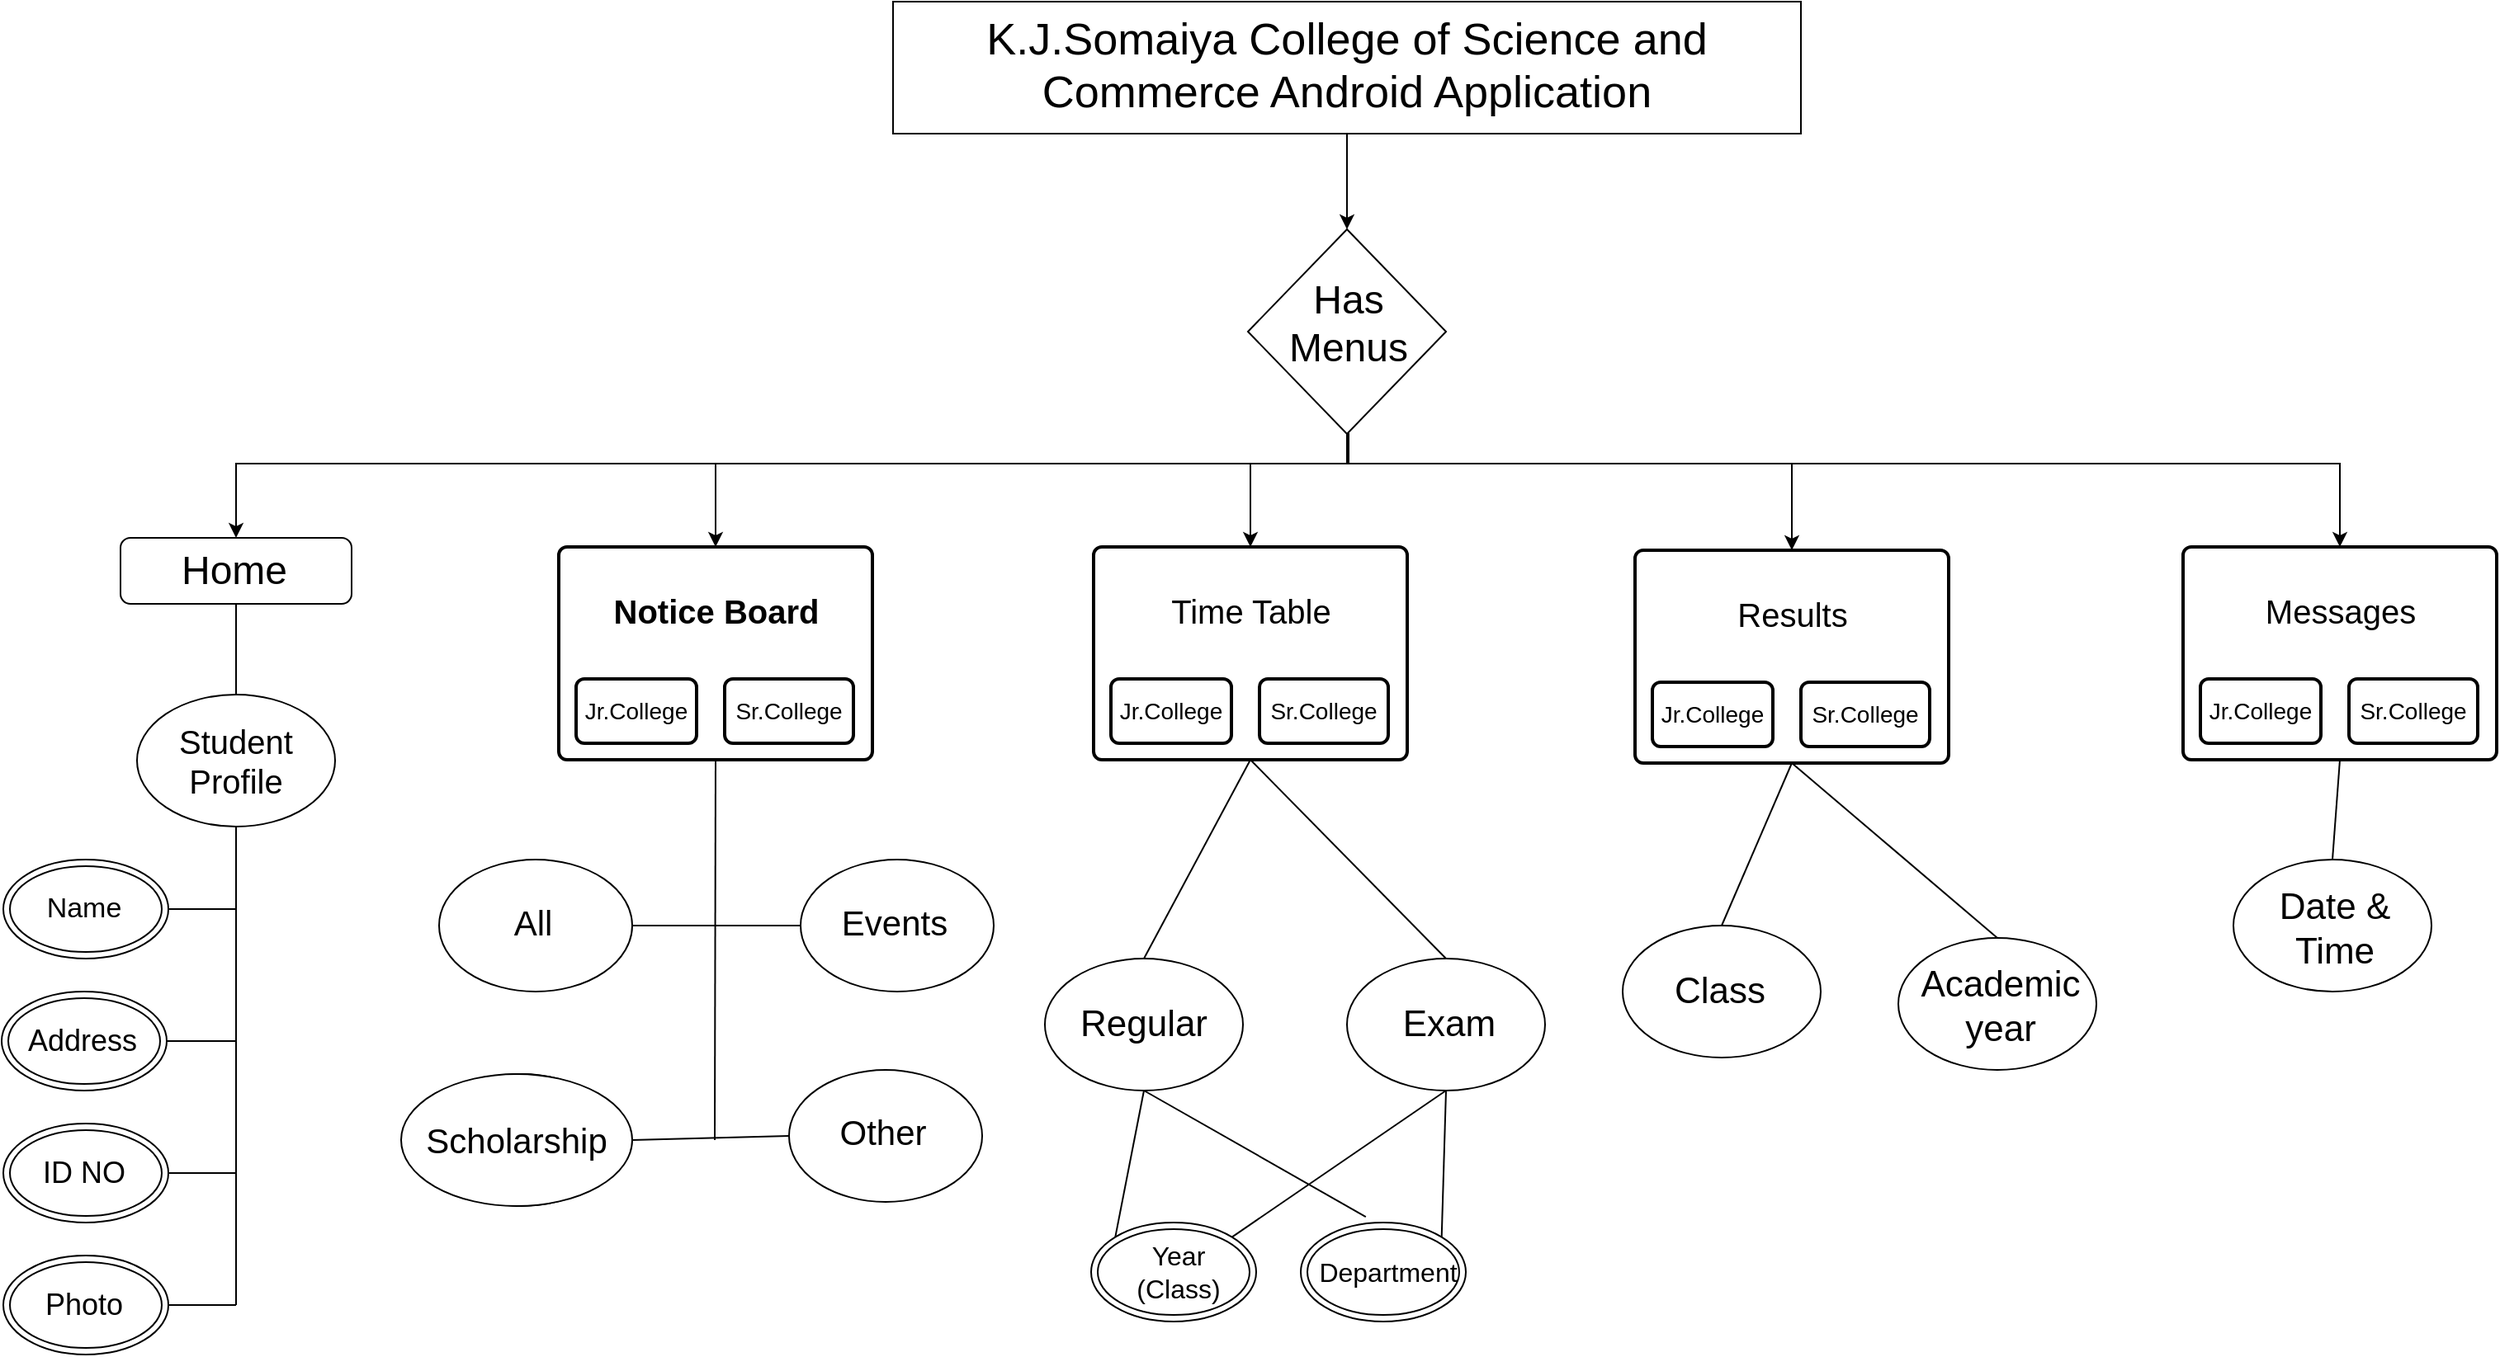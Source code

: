 <mxfile version="10.6.0" type="github"><diagram id="o8ytujamKxTa4HXmo9hW" name="Page-1"><mxGraphModel dx="840" dy="431" grid="1" gridSize="10" guides="1" tooltips="1" connect="1" arrows="1" fold="1" page="1" pageScale="1" pageWidth="1654" pageHeight="1169" background="#FFFFFF" math="0" shadow="0"><root><mxCell id="0"/><mxCell id="1" parent="0"/><mxCell id="yu2R77gi1bftGJpAHg6--3" value="" style="rounded=0;whiteSpace=wrap;html=1;" parent="1" vertex="1"><mxGeometry x="548" y="40" width="550" height="80" as="geometry"/></mxCell><mxCell id="yu2R77gi1bftGJpAHg6--17" style="edgeStyle=orthogonalEdgeStyle;rounded=0;orthogonalLoop=1;jettySize=auto;html=1;exitX=0.5;exitY=1;exitDx=0;exitDy=0;entryX=0;entryY=0.5;entryDx=0;entryDy=0;fontSize=24;" parent="1" source="yu2R77gi1bftGJpAHg6--4" target="yu2R77gi1bftGJpAHg6--5" edge="1"><mxGeometry relative="1" as="geometry"/></mxCell><mxCell id="yu2R77gi1bftGJpAHg6--4" value="K.J.Somaiya College of Science and Commerce Android Application" style="text;html=1;whiteSpace=wrap;fontSize=27;align=center;" parent="1" vertex="1"><mxGeometry x="548" y="40" width="550" height="80" as="geometry"/></mxCell><mxCell id="YbIuGVSCKf2Ds0EmBnEq-3" style="edgeStyle=orthogonalEdgeStyle;rounded=0;orthogonalLoop=1;jettySize=auto;html=1;exitX=1;exitY=0.5;exitDx=0;exitDy=0;entryX=0.5;entryY=0;entryDx=0;entryDy=0;" parent="1" source="yu2R77gi1bftGJpAHg6--5" target="YbIuGVSCKf2Ds0EmBnEq-1" edge="1"><mxGeometry relative="1" as="geometry"><Array as="points"><mxPoint x="823" y="320"/><mxPoint x="150" y="320"/></Array></mxGeometry></mxCell><mxCell id="YbIuGVSCKf2Ds0EmBnEq-69" style="edgeStyle=orthogonalEdgeStyle;rounded=0;orthogonalLoop=1;jettySize=auto;html=1;exitX=1;exitY=0.5;exitDx=0;exitDy=0;entryX=1;entryY=0.5;entryDx=0;entryDy=0;" parent="1" source="yu2R77gi1bftGJpAHg6--5" target="YbIuGVSCKf2Ds0EmBnEq-60" edge="1"><mxGeometry relative="1" as="geometry"><Array as="points"><mxPoint x="583" y="320"/><mxPoint x="405" y="320"/></Array></mxGeometry></mxCell><mxCell id="YbIuGVSCKf2Ds0EmBnEq-86" style="edgeStyle=orthogonalEdgeStyle;rounded=0;orthogonalLoop=1;jettySize=auto;html=1;exitX=1;exitY=0.5;exitDx=0;exitDy=0;entryX=1;entryY=0.5;entryDx=0;entryDy=0;" parent="1" source="yu2R77gi1bftGJpAHg6--5" target="YbIuGVSCKf2Ds0EmBnEq-70" edge="1"><mxGeometry relative="1" as="geometry"><Array as="points"><mxPoint x="824" y="320"/><mxPoint x="764" y="320"/></Array></mxGeometry></mxCell><mxCell id="YbIuGVSCKf2Ds0EmBnEq-87" style="edgeStyle=orthogonalEdgeStyle;rounded=0;orthogonalLoop=1;jettySize=auto;html=1;exitX=1;exitY=0.5;exitDx=0;exitDy=0;entryX=1;entryY=0.5;entryDx=0;entryDy=0;" parent="1" source="yu2R77gi1bftGJpAHg6--5" target="YbIuGVSCKf2Ds0EmBnEq-74" edge="1"><mxGeometry relative="1" as="geometry"><Array as="points"><mxPoint x="824" y="320"/><mxPoint x="1092" y="320"/></Array></mxGeometry></mxCell><mxCell id="YbIuGVSCKf2Ds0EmBnEq-88" style="edgeStyle=orthogonalEdgeStyle;rounded=0;orthogonalLoop=1;jettySize=auto;html=1;exitX=1;exitY=0.5;exitDx=0;exitDy=0;entryX=1;entryY=0.5;entryDx=0;entryDy=0;" parent="1" source="yu2R77gi1bftGJpAHg6--5" target="YbIuGVSCKf2Ds0EmBnEq-78" edge="1"><mxGeometry relative="1" as="geometry"><Array as="points"><mxPoint x="824" y="320"/><mxPoint x="1424" y="320"/></Array></mxGeometry></mxCell><mxCell id="yu2R77gi1bftGJpAHg6--5" value="" style="rhombus;whiteSpace=wrap;html=1;fontSize=27;align=center;direction=south;" parent="1" vertex="1"><mxGeometry x="763" y="178" width="120" height="124" as="geometry"/></mxCell><mxCell id="yu2R77gi1bftGJpAHg6--6" value="Has Menus" style="text;html=1;strokeColor=none;fillColor=none;align=center;verticalAlign=middle;whiteSpace=wrap;rounded=0;fontSize=24;" parent="1" vertex="1"><mxGeometry x="774" y="200" width="100" height="70" as="geometry"/></mxCell><mxCell id="YbIuGVSCKf2Ds0EmBnEq-1" value="" style="rounded=1;whiteSpace=wrap;html=1;fontSize=24;align=center;" parent="1" vertex="1"><mxGeometry x="80" y="365" width="140" height="40" as="geometry"/></mxCell><mxCell id="YbIuGVSCKf2Ds0EmBnEq-2" value="Home" style="text;html=1;strokeColor=none;fillColor=none;align=center;verticalAlign=middle;whiteSpace=wrap;rounded=0;fontSize=24;" parent="1" vertex="1"><mxGeometry x="88" y="375" width="122" height="20" as="geometry"/></mxCell><mxCell id="YbIuGVSCKf2Ds0EmBnEq-4" value="" style="ellipse;whiteSpace=wrap;html=1;" parent="1" vertex="1"><mxGeometry x="90" y="460" width="120" height="80" as="geometry"/></mxCell><mxCell id="YbIuGVSCKf2Ds0EmBnEq-5" value="&lt;font style=&quot;font-size: 20px&quot;&gt;Student Profile&lt;/font&gt;" style="text;html=1;strokeColor=none;fillColor=none;align=center;verticalAlign=middle;whiteSpace=wrap;rounded=0;" parent="1" vertex="1"><mxGeometry x="100" y="470" width="100" height="60" as="geometry"/></mxCell><mxCell id="YbIuGVSCKf2Ds0EmBnEq-6" value="" style="endArrow=none;html=1;entryX=0.5;entryY=1;entryDx=0;entryDy=0;exitX=0.5;exitY=0;exitDx=0;exitDy=0;" parent="1" source="YbIuGVSCKf2Ds0EmBnEq-4" target="YbIuGVSCKf2Ds0EmBnEq-1" edge="1"><mxGeometry width="50" height="50" relative="1" as="geometry"><mxPoint x="280" y="620" as="sourcePoint"/><mxPoint x="330" y="570" as="targetPoint"/></mxGeometry></mxCell><mxCell id="YbIuGVSCKf2Ds0EmBnEq-7" value="" style="ellipse;shape=doubleEllipse;whiteSpace=wrap;html=1;" parent="1" vertex="1"><mxGeometry x="9" y="560" width="100" height="60" as="geometry"/></mxCell><mxCell id="YbIuGVSCKf2Ds0EmBnEq-8" value="&lt;font style=&quot;font-size: 17px&quot;&gt;Name&lt;/font&gt;" style="text;html=1;strokeColor=none;fillColor=none;align=center;verticalAlign=middle;whiteSpace=wrap;rounded=0;" parent="1" vertex="1"><mxGeometry x="27" y="570" width="62" height="40" as="geometry"/></mxCell><mxCell id="YbIuGVSCKf2Ds0EmBnEq-14" value="" style="ellipse;shape=doubleEllipse;whiteSpace=wrap;html=1;" parent="1" vertex="1"><mxGeometry x="8" y="640" width="100" height="60" as="geometry"/></mxCell><mxCell id="YbIuGVSCKf2Ds0EmBnEq-15" value="&lt;font style=&quot;font-size: 18px&quot;&gt;Address&lt;/font&gt;" style="text;html=1;strokeColor=none;fillColor=none;align=center;verticalAlign=middle;whiteSpace=wrap;rounded=0;" parent="1" vertex="1"><mxGeometry x="26" y="650" width="62" height="40" as="geometry"/></mxCell><mxCell id="YbIuGVSCKf2Ds0EmBnEq-21" value="" style="ellipse;shape=doubleEllipse;whiteSpace=wrap;html=1;" parent="1" vertex="1"><mxGeometry x="9" y="720" width="100" height="60" as="geometry"/></mxCell><mxCell id="YbIuGVSCKf2Ds0EmBnEq-22" value="&lt;font style=&quot;font-size: 18px&quot;&gt;ID NO&lt;/font&gt;" style="text;html=1;strokeColor=none;fillColor=none;align=center;verticalAlign=middle;whiteSpace=wrap;rounded=0;" parent="1" vertex="1"><mxGeometry x="27" y="730" width="62" height="40" as="geometry"/></mxCell><mxCell id="YbIuGVSCKf2Ds0EmBnEq-23" value="" style="ellipse;shape=doubleEllipse;whiteSpace=wrap;html=1;" parent="1" vertex="1"><mxGeometry x="9" y="800" width="100" height="60" as="geometry"/></mxCell><mxCell id="YbIuGVSCKf2Ds0EmBnEq-24" value="&lt;font style=&quot;font-size: 18px&quot;&gt;Photo&lt;/font&gt;" style="text;html=1;strokeColor=none;fillColor=none;align=center;verticalAlign=middle;whiteSpace=wrap;rounded=0;" parent="1" vertex="1"><mxGeometry x="27" y="810" width="62" height="40" as="geometry"/></mxCell><mxCell id="YbIuGVSCKf2Ds0EmBnEq-25" value="" style="endArrow=none;html=1;entryX=0.5;entryY=1;entryDx=0;entryDy=0;" parent="1" target="YbIuGVSCKf2Ds0EmBnEq-4" edge="1"><mxGeometry width="50" height="50" relative="1" as="geometry"><mxPoint x="150" y="830" as="sourcePoint"/><mxPoint x="180" y="630" as="targetPoint"/></mxGeometry></mxCell><mxCell id="YbIuGVSCKf2Ds0EmBnEq-26" value="" style="endArrow=none;html=1;entryX=1;entryY=0.5;entryDx=0;entryDy=0;" parent="1" target="YbIuGVSCKf2Ds0EmBnEq-14" edge="1"><mxGeometry width="50" height="50" relative="1" as="geometry"><mxPoint x="150" y="670" as="sourcePoint"/><mxPoint x="150" y="700" as="targetPoint"/></mxGeometry></mxCell><mxCell id="YbIuGVSCKf2Ds0EmBnEq-28" value="" style="endArrow=none;html=1;exitX=1;exitY=0.5;exitDx=0;exitDy=0;" parent="1" source="YbIuGVSCKf2Ds0EmBnEq-7" edge="1"><mxGeometry width="50" height="50" relative="1" as="geometry"><mxPoint x="130" y="630" as="sourcePoint"/><mxPoint x="150" y="590" as="targetPoint"/></mxGeometry></mxCell><mxCell id="YbIuGVSCKf2Ds0EmBnEq-33" value="" style="endArrow=none;html=1;exitX=1;exitY=0.5;exitDx=0;exitDy=0;" parent="1" source="YbIuGVSCKf2Ds0EmBnEq-23" edge="1"><mxGeometry width="50" height="50" relative="1" as="geometry"><mxPoint x="180" y="930" as="sourcePoint"/><mxPoint x="150" y="830" as="targetPoint"/></mxGeometry></mxCell><mxCell id="YbIuGVSCKf2Ds0EmBnEq-34" value="" style="endArrow=none;html=1;exitX=1;exitY=0.5;exitDx=0;exitDy=0;" parent="1" source="YbIuGVSCKf2Ds0EmBnEq-21" edge="1"><mxGeometry width="50" height="50" relative="1" as="geometry"><mxPoint x="320" y="810" as="sourcePoint"/><mxPoint x="150" y="750" as="targetPoint"/></mxGeometry></mxCell><mxCell id="YbIuGVSCKf2Ds0EmBnEq-60" value="" style="rounded=1;absoluteArcSize=1;html=1;strokeWidth=2;arcSize=10;fontSize=14;flipV=1;flipH=1;direction=west;rotation=90;" parent="1" vertex="1"><mxGeometry x="376" y="340" width="129" height="190" as="geometry"/></mxCell><mxCell id="YbIuGVSCKf2Ds0EmBnEq-67" value="Sr.College" style="rounded=1;absoluteArcSize=1;html=1;strokeWidth=2;arcSize=10;fontSize=14;whiteSpace=wrap;points=[];strokeColor=inherit;fillColor=inherit;rotation=0;" parent="1" vertex="1"><mxGeometry x="446" y="450.5" width="78" height="39" as="geometry"/></mxCell><mxCell id="YbIuGVSCKf2Ds0EmBnEq-62" value="Jr.College" style="rounded=1;absoluteArcSize=1;html=1;strokeWidth=2;arcSize=10;fontSize=14;whiteSpace=wrap;points=[];strokeColor=inherit;fillColor=inherit;rotation=0;" parent="1" vertex="1"><mxGeometry x="356" y="450.5" width="73" height="39" as="geometry"/></mxCell><mxCell id="YbIuGVSCKf2Ds0EmBnEq-61" value="&lt;b&gt;&lt;font style=&quot;font-size: 20px&quot;&gt;Notice Board&lt;/font&gt;&lt;/b&gt;" style="html=1;strokeWidth=2;shape=mxgraph.er.anchor;fontSize=14;whiteSpace=wrap;rotation=0;" parent="1" vertex="1"><mxGeometry x="366" y="380" width="150" height="57" as="geometry"/></mxCell><mxCell id="YbIuGVSCKf2Ds0EmBnEq-70" value="" style="rounded=1;absoluteArcSize=1;html=1;strokeWidth=2;arcSize=10;fontSize=14;flipV=1;flipH=1;direction=west;rotation=90;" parent="1" vertex="1"><mxGeometry x="700" y="340" width="129" height="190" as="geometry"/></mxCell><mxCell id="YbIuGVSCKf2Ds0EmBnEq-71" value="Sr.College" style="rounded=1;absoluteArcSize=1;html=1;strokeWidth=2;arcSize=10;fontSize=14;whiteSpace=wrap;points=[];strokeColor=inherit;fillColor=inherit;rotation=0;" parent="1" vertex="1"><mxGeometry x="770" y="450.5" width="78" height="39" as="geometry"/></mxCell><mxCell id="YbIuGVSCKf2Ds0EmBnEq-72" value="Jr.College" style="rounded=1;absoluteArcSize=1;html=1;strokeWidth=2;arcSize=10;fontSize=14;whiteSpace=wrap;points=[];strokeColor=inherit;fillColor=inherit;rotation=0;" parent="1" vertex="1"><mxGeometry x="680" y="450.5" width="73" height="39" as="geometry"/></mxCell><mxCell id="YbIuGVSCKf2Ds0EmBnEq-73" value="&lt;font style=&quot;font-size: 20px&quot;&gt;Time Table&lt;/font&gt;" style="html=1;strokeWidth=2;shape=mxgraph.er.anchor;fontSize=14;whiteSpace=wrap;rotation=0;" parent="1" vertex="1"><mxGeometry x="690" y="380" width="150" height="57" as="geometry"/></mxCell><mxCell id="YbIuGVSCKf2Ds0EmBnEq-74" value="" style="rounded=1;absoluteArcSize=1;html=1;strokeWidth=2;arcSize=10;fontSize=14;flipV=1;flipH=1;direction=west;rotation=90;" parent="1" vertex="1"><mxGeometry x="1028" y="342" width="129" height="190" as="geometry"/></mxCell><mxCell id="YbIuGVSCKf2Ds0EmBnEq-75" value="Sr.College" style="rounded=1;absoluteArcSize=1;html=1;strokeWidth=2;arcSize=10;fontSize=14;whiteSpace=wrap;points=[];strokeColor=inherit;fillColor=inherit;rotation=0;" parent="1" vertex="1"><mxGeometry x="1098" y="452.5" width="78" height="39" as="geometry"/></mxCell><mxCell id="YbIuGVSCKf2Ds0EmBnEq-76" value="Jr.College" style="rounded=1;absoluteArcSize=1;html=1;strokeWidth=2;arcSize=10;fontSize=14;whiteSpace=wrap;points=[];strokeColor=inherit;fillColor=inherit;rotation=0;" parent="1" vertex="1"><mxGeometry x="1008" y="452.5" width="73" height="39" as="geometry"/></mxCell><mxCell id="YbIuGVSCKf2Ds0EmBnEq-77" value="&lt;font style=&quot;font-size: 20px&quot;&gt;Results&lt;/font&gt;" style="html=1;strokeWidth=2;shape=mxgraph.er.anchor;fontSize=14;whiteSpace=wrap;rotation=0;" parent="1" vertex="1"><mxGeometry x="1018" y="382" width="150" height="57" as="geometry"/></mxCell><mxCell id="YbIuGVSCKf2Ds0EmBnEq-78" value="" style="rounded=1;absoluteArcSize=1;html=1;strokeWidth=2;arcSize=10;fontSize=14;flipV=1;flipH=1;direction=west;rotation=90;" parent="1" vertex="1"><mxGeometry x="1360" y="340" width="129" height="190" as="geometry"/></mxCell><mxCell id="YbIuGVSCKf2Ds0EmBnEq-79" value="Sr.College" style="rounded=1;absoluteArcSize=1;html=1;strokeWidth=2;arcSize=10;fontSize=14;whiteSpace=wrap;points=[];strokeColor=inherit;fillColor=inherit;rotation=0;" parent="1" vertex="1"><mxGeometry x="1430" y="450.5" width="78" height="39" as="geometry"/></mxCell><mxCell id="YbIuGVSCKf2Ds0EmBnEq-80" value="Jr.College" style="rounded=1;absoluteArcSize=1;html=1;strokeWidth=2;arcSize=10;fontSize=14;whiteSpace=wrap;points=[];strokeColor=inherit;fillColor=inherit;rotation=0;" parent="1" vertex="1"><mxGeometry x="1340" y="450.5" width="73" height="39" as="geometry"/></mxCell><mxCell id="YbIuGVSCKf2Ds0EmBnEq-81" value="&lt;font style=&quot;font-size: 20px&quot;&gt;Messages&lt;/font&gt;" style="html=1;strokeWidth=2;shape=mxgraph.er.anchor;fontSize=14;whiteSpace=wrap;rotation=0;" parent="1" vertex="1"><mxGeometry x="1350" y="380" width="150" height="57" as="geometry"/></mxCell><mxCell id="YbIuGVSCKf2Ds0EmBnEq-98" value="" style="ellipse;whiteSpace=wrap;html=1;" parent="1" vertex="1"><mxGeometry x="273" y="560" width="117" height="80" as="geometry"/></mxCell><mxCell id="YbIuGVSCKf2Ds0EmBnEq-100" value="" style="ellipse;whiteSpace=wrap;html=1;" parent="1" vertex="1"><mxGeometry x="263" y="690" width="120" height="80" as="geometry"/></mxCell><mxCell id="YbIuGVSCKf2Ds0EmBnEq-102" value="&lt;font style=&quot;font-size: 21px&quot;&gt;All&lt;/font&gt;" style="text;html=1;strokeColor=none;fillColor=none;align=center;verticalAlign=middle;whiteSpace=wrap;rounded=0;" parent="1" vertex="1"><mxGeometry x="280" y="575" width="100" height="45" as="geometry"/></mxCell><mxCell id="YbIuGVSCKf2Ds0EmBnEq-103" value="" style="ellipse;whiteSpace=wrap;html=1;" parent="1" vertex="1"><mxGeometry x="492" y="560" width="117" height="80" as="geometry"/></mxCell><mxCell id="YbIuGVSCKf2Ds0EmBnEq-104" value="&lt;font style=&quot;font-size: 21px&quot;&gt;Events&lt;/font&gt;" style="text;html=1;strokeColor=none;fillColor=none;align=center;verticalAlign=middle;whiteSpace=wrap;rounded=0;" parent="1" vertex="1"><mxGeometry x="499" y="575" width="100" height="45" as="geometry"/></mxCell><mxCell id="YbIuGVSCKf2Ds0EmBnEq-105" value="" style="ellipse;whiteSpace=wrap;html=1;" parent="1" vertex="1"><mxGeometry x="250" y="690" width="140" height="80" as="geometry"/></mxCell><mxCell id="YbIuGVSCKf2Ds0EmBnEq-106" value="&lt;font style=&quot;font-size: 21px&quot;&gt;Scholarship&lt;/font&gt;" style="text;html=1;strokeColor=none;fillColor=none;align=center;verticalAlign=middle;whiteSpace=wrap;rounded=0;" parent="1" vertex="1"><mxGeometry x="270" y="707.5" width="100" height="45" as="geometry"/></mxCell><mxCell id="YbIuGVSCKf2Ds0EmBnEq-112" value="" style="ellipse;whiteSpace=wrap;html=1;" parent="1" vertex="1"><mxGeometry x="485" y="687.5" width="117" height="80" as="geometry"/></mxCell><mxCell id="YbIuGVSCKf2Ds0EmBnEq-113" value="&lt;font style=&quot;font-size: 21px&quot;&gt;Other&lt;/font&gt;" style="text;html=1;strokeColor=none;fillColor=none;align=center;verticalAlign=middle;whiteSpace=wrap;rounded=0;" parent="1" vertex="1"><mxGeometry x="492" y="702.5" width="100" height="45" as="geometry"/></mxCell><mxCell id="YbIuGVSCKf2Ds0EmBnEq-114" value="" style="endArrow=none;html=1;entryX=0;entryY=0.5;entryDx=0;entryDy=0;" parent="1" target="YbIuGVSCKf2Ds0EmBnEq-60" edge="1"><mxGeometry width="50" height="50" relative="1" as="geometry"><mxPoint x="440" y="730" as="sourcePoint"/><mxPoint x="470" y="640" as="targetPoint"/></mxGeometry></mxCell><mxCell id="YbIuGVSCKf2Ds0EmBnEq-115" value="" style="endArrow=none;html=1;exitX=1;exitY=0.5;exitDx=0;exitDy=0;entryX=0;entryY=0.5;entryDx=0;entryDy=0;" parent="1" source="YbIuGVSCKf2Ds0EmBnEq-105" target="YbIuGVSCKf2Ds0EmBnEq-112" edge="1"><mxGeometry width="50" height="50" relative="1" as="geometry"><mxPoint x="410" y="880" as="sourcePoint"/><mxPoint x="470" y="726" as="targetPoint"/></mxGeometry></mxCell><mxCell id="YbIuGVSCKf2Ds0EmBnEq-116" value="" style="endArrow=none;html=1;exitX=1;exitY=0.5;exitDx=0;exitDy=0;entryX=0;entryY=0.5;entryDx=0;entryDy=0;" parent="1" source="YbIuGVSCKf2Ds0EmBnEq-98" target="YbIuGVSCKf2Ds0EmBnEq-103" edge="1"><mxGeometry width="50" height="50" relative="1" as="geometry"><mxPoint x="760" y="670" as="sourcePoint"/><mxPoint x="810" y="620" as="targetPoint"/></mxGeometry></mxCell><mxCell id="Ly2rFs99oboVrB4l789h-1" value="" style="ellipse;whiteSpace=wrap;html=1;" parent="1" vertex="1"><mxGeometry x="640" y="620" width="120" height="80" as="geometry"/></mxCell><mxCell id="Ly2rFs99oboVrB4l789h-2" value="" style="ellipse;whiteSpace=wrap;html=1;" parent="1" vertex="1"><mxGeometry x="823" y="620" width="120" height="80" as="geometry"/></mxCell><mxCell id="Ly2rFs99oboVrB4l789h-3" value="&lt;font style=&quot;font-size: 22px&quot;&gt;Regular&lt;/font&gt;" style="text;html=1;strokeColor=none;fillColor=none;align=center;verticalAlign=middle;whiteSpace=wrap;rounded=0;" parent="1" vertex="1"><mxGeometry x="660" y="630" width="80" height="60" as="geometry"/></mxCell><mxCell id="Ly2rFs99oboVrB4l789h-4" value="&lt;font style=&quot;font-size: 22px&quot;&gt;Exam&lt;/font&gt;" style="text;html=1;strokeColor=none;fillColor=none;align=center;verticalAlign=middle;whiteSpace=wrap;rounded=0;" parent="1" vertex="1"><mxGeometry x="840" y="640" width="90" height="40" as="geometry"/></mxCell><mxCell id="Ly2rFs99oboVrB4l789h-5" value="" style="ellipse;shape=doubleEllipse;whiteSpace=wrap;html=1;" parent="1" vertex="1"><mxGeometry x="795" y="780" width="100" height="60" as="geometry"/></mxCell><mxCell id="Ly2rFs99oboVrB4l789h-6" value="&lt;font style=&quot;font-size: 16px&quot;&gt;Department&lt;/font&gt;" style="text;html=1;strokeColor=none;fillColor=none;align=center;verticalAlign=middle;whiteSpace=wrap;rounded=0;" parent="1" vertex="1"><mxGeometry x="802.5" y="790" width="90" height="40" as="geometry"/></mxCell><mxCell id="Ly2rFs99oboVrB4l789h-7" value="" style="ellipse;shape=doubleEllipse;whiteSpace=wrap;html=1;" parent="1" vertex="1"><mxGeometry x="668" y="780" width="100" height="60" as="geometry"/></mxCell><mxCell id="Ly2rFs99oboVrB4l789h-8" value="&lt;div&gt;&lt;font style=&quot;font-size: 16px&quot;&gt;Year &lt;br&gt;&lt;/font&gt;&lt;/div&gt;&lt;div&gt;&lt;font style=&quot;font-size: 16px&quot;&gt;(Class)&lt;/font&gt;&lt;/div&gt;" style="text;html=1;strokeColor=none;fillColor=none;align=center;verticalAlign=middle;whiteSpace=wrap;rounded=0;" parent="1" vertex="1"><mxGeometry x="675.5" y="790" width="90" height="40" as="geometry"/></mxCell><mxCell id="Ly2rFs99oboVrB4l789h-9" value="" style="endArrow=none;html=1;entryX=0;entryY=0.5;entryDx=0;entryDy=0;exitX=0.5;exitY=0;exitDx=0;exitDy=0;" parent="1" source="Ly2rFs99oboVrB4l789h-1" target="YbIuGVSCKf2Ds0EmBnEq-70" edge="1"><mxGeometry width="50" height="50" relative="1" as="geometry"><mxPoint x="760" y="590" as="sourcePoint"/><mxPoint x="810" y="540" as="targetPoint"/></mxGeometry></mxCell><mxCell id="Ly2rFs99oboVrB4l789h-10" value="" style="endArrow=none;html=1;entryX=0;entryY=0.5;entryDx=0;entryDy=0;exitX=0.5;exitY=0;exitDx=0;exitDy=0;" parent="1" source="Ly2rFs99oboVrB4l789h-2" target="YbIuGVSCKf2Ds0EmBnEq-70" edge="1"><mxGeometry width="50" height="50" relative="1" as="geometry"><mxPoint x="800" y="600" as="sourcePoint"/><mxPoint x="850" y="550" as="targetPoint"/></mxGeometry></mxCell><mxCell id="Ly2rFs99oboVrB4l789h-11" value="" style="endArrow=none;html=1;entryX=0.5;entryY=1;entryDx=0;entryDy=0;exitX=0;exitY=0;exitDx=0;exitDy=0;" parent="1" source="Ly2rFs99oboVrB4l789h-7" target="Ly2rFs99oboVrB4l789h-1" edge="1"><mxGeometry width="50" height="50" relative="1" as="geometry"><mxPoint x="660" y="770" as="sourcePoint"/><mxPoint x="720" y="710" as="targetPoint"/></mxGeometry></mxCell><mxCell id="Ly2rFs99oboVrB4l789h-12" value="" style="endArrow=none;html=1;entryX=0.5;entryY=1;entryDx=0;entryDy=0;exitX=0.394;exitY=-0.058;exitDx=0;exitDy=0;exitPerimeter=0;" parent="1" source="Ly2rFs99oboVrB4l789h-5" target="Ly2rFs99oboVrB4l789h-1" edge="1"><mxGeometry width="50" height="50" relative="1" as="geometry"><mxPoint x="730" y="770" as="sourcePoint"/><mxPoint x="780" y="720" as="targetPoint"/></mxGeometry></mxCell><mxCell id="Ly2rFs99oboVrB4l789h-13" value="" style="endArrow=none;html=1;entryX=0.5;entryY=1;entryDx=0;entryDy=0;exitX=1;exitY=0;exitDx=0;exitDy=0;" parent="1" source="Ly2rFs99oboVrB4l789h-5" target="Ly2rFs99oboVrB4l789h-2" edge="1"><mxGeometry width="50" height="50" relative="1" as="geometry"><mxPoint x="870" y="760" as="sourcePoint"/><mxPoint x="920" y="710" as="targetPoint"/></mxGeometry></mxCell><mxCell id="Ly2rFs99oboVrB4l789h-14" value="" style="endArrow=none;html=1;entryX=0.5;entryY=1;entryDx=0;entryDy=0;exitX=1;exitY=0;exitDx=0;exitDy=0;" parent="1" source="Ly2rFs99oboVrB4l789h-7" target="Ly2rFs99oboVrB4l789h-2" edge="1"><mxGeometry width="50" height="50" relative="1" as="geometry"><mxPoint x="740" y="770" as="sourcePoint"/><mxPoint x="790" y="720" as="targetPoint"/></mxGeometry></mxCell><mxCell id="Ly2rFs99oboVrB4l789h-15" value="" style="ellipse;whiteSpace=wrap;html=1;" parent="1" vertex="1"><mxGeometry x="990" y="600" width="120" height="80" as="geometry"/></mxCell><mxCell id="Ly2rFs99oboVrB4l789h-16" value="&lt;font style=&quot;font-size: 22px&quot;&gt;Class&lt;/font&gt;" style="text;html=1;strokeColor=none;fillColor=none;align=center;verticalAlign=middle;whiteSpace=wrap;rounded=0;" parent="1" vertex="1"><mxGeometry x="998" y="620" width="102" height="40" as="geometry"/></mxCell><mxCell id="Ly2rFs99oboVrB4l789h-17" value="" style="ellipse;whiteSpace=wrap;html=1;" parent="1" vertex="1"><mxGeometry x="1157" y="607.5" width="120" height="80" as="geometry"/></mxCell><mxCell id="Ly2rFs99oboVrB4l789h-18" value="&lt;p style=&quot;font-size: 22px&quot;&gt;Academic year &lt;/p&gt;" style="text;html=1;strokeColor=none;fillColor=none;align=center;verticalAlign=middle;whiteSpace=wrap;rounded=0;" parent="1" vertex="1"><mxGeometry x="1168" y="620.5" width="102" height="57" as="geometry"/></mxCell><mxCell id="Ly2rFs99oboVrB4l789h-19" value="" style="endArrow=none;html=1;entryX=0;entryY=0.5;entryDx=0;entryDy=0;exitX=0.5;exitY=0;exitDx=0;exitDy=0;" parent="1" source="Ly2rFs99oboVrB4l789h-15" target="YbIuGVSCKf2Ds0EmBnEq-74" edge="1"><mxGeometry width="50" height="50" relative="1" as="geometry"><mxPoint x="1070" y="580" as="sourcePoint"/><mxPoint x="1090" y="510" as="targetPoint"/></mxGeometry></mxCell><mxCell id="Ly2rFs99oboVrB4l789h-20" value="" style="endArrow=none;html=1;entryX=0;entryY=0.5;entryDx=0;entryDy=0;exitX=0.5;exitY=0;exitDx=0;exitDy=0;" parent="1" source="Ly2rFs99oboVrB4l789h-17" target="YbIuGVSCKf2Ds0EmBnEq-74" edge="1"><mxGeometry width="50" height="50" relative="1" as="geometry"><mxPoint x="1160" y="590" as="sourcePoint"/><mxPoint x="1210" y="540" as="targetPoint"/></mxGeometry></mxCell><mxCell id="Ly2rFs99oboVrB4l789h-21" value="" style="ellipse;whiteSpace=wrap;html=1;" parent="1" vertex="1"><mxGeometry x="1360" y="560" width="120" height="80" as="geometry"/></mxCell><mxCell id="Ly2rFs99oboVrB4l789h-23" value="Date &amp;amp; Time" style="text;html=1;strokeColor=none;fillColor=none;align=center;verticalAlign=middle;whiteSpace=wrap;rounded=0;fontSize=22;" parent="1" vertex="1"><mxGeometry x="1373" y="574" width="97" height="56" as="geometry"/></mxCell><mxCell id="Ly2rFs99oboVrB4l789h-24" value="" style="endArrow=none;html=1;fontSize=22;entryX=0;entryY=0.5;entryDx=0;entryDy=0;exitX=0.5;exitY=0;exitDx=0;exitDy=0;" parent="1" source="Ly2rFs99oboVrB4l789h-21" target="YbIuGVSCKf2Ds0EmBnEq-78" edge="1"><mxGeometry width="50" height="50" relative="1" as="geometry"><mxPoint x="1310" y="570" as="sourcePoint"/><mxPoint x="1360" y="520" as="targetPoint"/></mxGeometry></mxCell></root></mxGraphModel></diagram></mxfile>